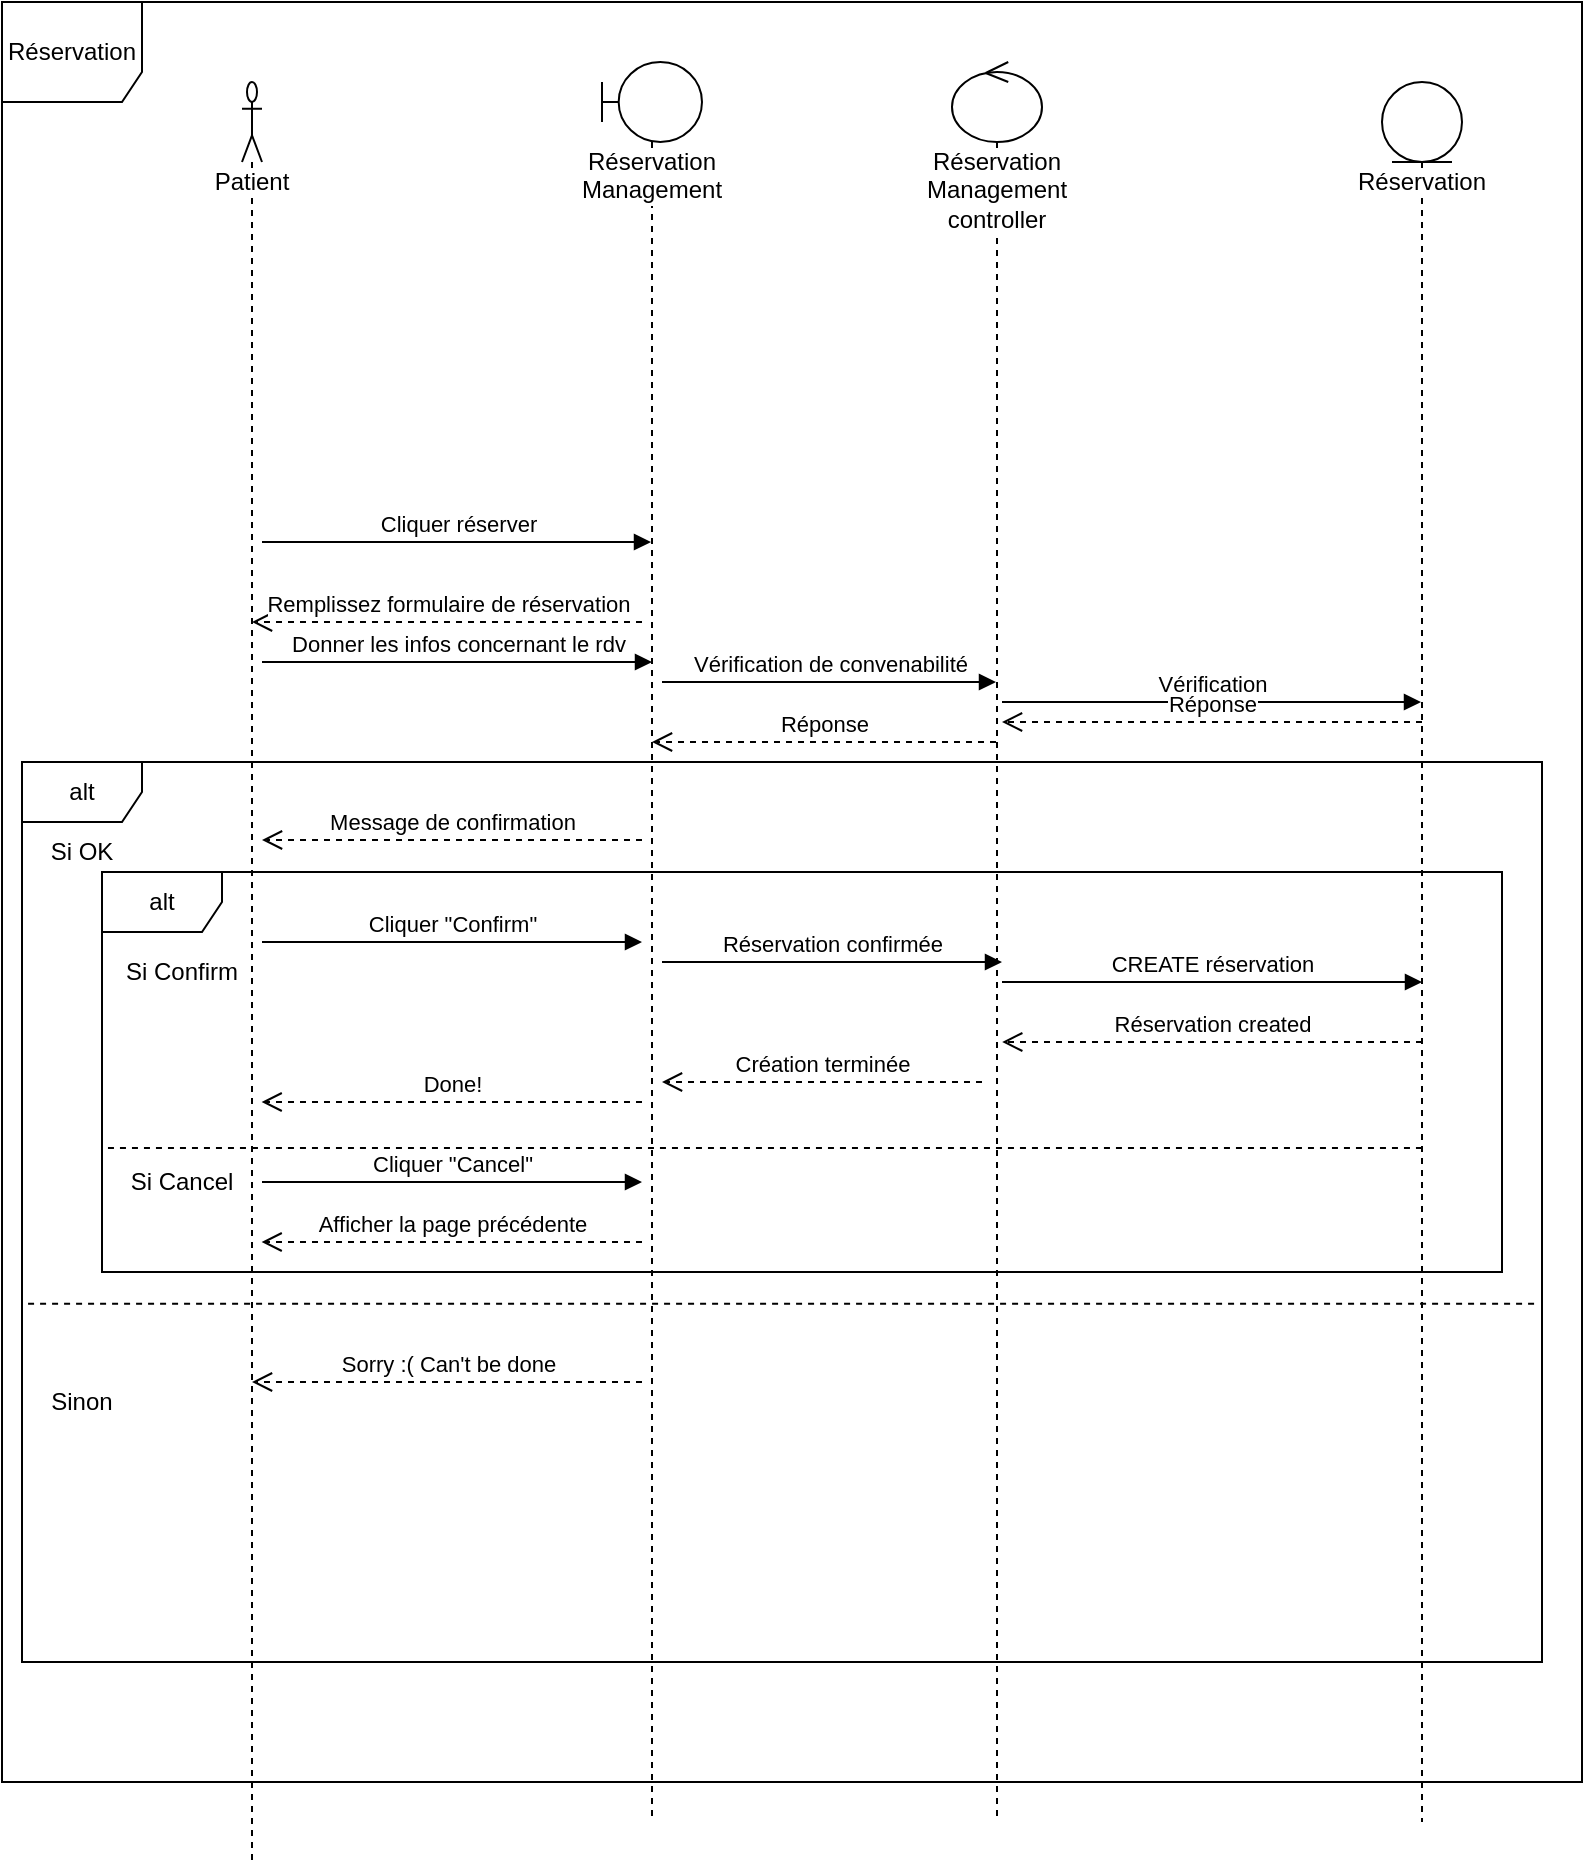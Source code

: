 <mxfile version="10.5.4" type="device"><diagram id="chPoz5LdmpBUyQcO5zTx" name="Page-1"><mxGraphModel dx="840" dy="506" grid="1" gridSize="10" guides="1" tooltips="1" connect="1" arrows="1" fold="1" page="1" pageScale="1" pageWidth="850" pageHeight="1100" math="0" shadow="0"><root><mxCell id="0"/><mxCell id="1" parent="0"/><mxCell id="Rs4aEwTWib0IYG7Q8rTW-14" value="alt" style="shape=umlFrame;whiteSpace=wrap;html=1;" parent="1" vertex="1"><mxGeometry x="50" y="705" width="700" height="200" as="geometry"/></mxCell><mxCell id="VjuR507clFlsxulzZDKX-1" value="Réservation" style="shape=umlFrame;whiteSpace=wrap;html=1;width=70;height=50;" parent="1" vertex="1"><mxGeometry y="270" width="790" height="890" as="geometry"/></mxCell><mxCell id="Rs4aEwTWib0IYG7Q8rTW-11" value="alt" style="shape=umlFrame;whiteSpace=wrap;html=1;" parent="1" vertex="1"><mxGeometry x="10" y="650" width="760" height="450" as="geometry"/></mxCell><mxCell id="2UEXE4apJw5BmhpLBmJW-8" value="Réservation Management" style="shape=umlLifeline;participant=umlBoundary;perimeter=lifelinePerimeter;whiteSpace=wrap;html=1;container=1;collapsible=0;recursiveResize=0;verticalAlign=top;spacingTop=36;labelBackgroundColor=#ffffff;outlineConnect=0;" parent="1" vertex="1"><mxGeometry x="300" y="300" width="50" height="880" as="geometry"/></mxCell><mxCell id="Rs4aEwTWib0IYG7Q8rTW-9" value="Vérification de convenabilité" style="html=1;verticalAlign=bottom;endArrow=block;" parent="2UEXE4apJw5BmhpLBmJW-8" target="2UEXE4apJw5BmhpLBmJW-10" edge="1"><mxGeometry width="80" relative="1" as="geometry"><mxPoint x="30" y="310" as="sourcePoint"/><mxPoint x="110" y="320" as="targetPoint"/></mxGeometry></mxCell><mxCell id="2UEXE4apJw5BmhpLBmJW-9" value="Patient" style="shape=umlLifeline;participant=umlActor;perimeter=lifelinePerimeter;whiteSpace=wrap;html=1;container=1;collapsible=0;recursiveResize=0;verticalAlign=top;spacingTop=36;labelBackgroundColor=#ffffff;outlineConnect=0;" parent="1" vertex="1"><mxGeometry x="120" y="310" width="10" height="890" as="geometry"/></mxCell><mxCell id="2UEXE4apJw5BmhpLBmJW-10" value="Réservation Management controller" style="shape=umlLifeline;participant=umlControl;perimeter=lifelinePerimeter;whiteSpace=wrap;html=1;container=1;collapsible=0;recursiveResize=0;verticalAlign=top;spacingTop=36;labelBackgroundColor=#ffffff;outlineConnect=0;" parent="1" vertex="1"><mxGeometry x="475" y="300" width="45" height="880" as="geometry"/></mxCell><mxCell id="4Rdxt2BwZg2ZMwaIf4f6-1" value="Vérification" style="html=1;verticalAlign=bottom;endArrow=block;" parent="2UEXE4apJw5BmhpLBmJW-10" target="2UEXE4apJw5BmhpLBmJW-11" edge="1"><mxGeometry width="80" relative="1" as="geometry"><mxPoint x="25" y="320" as="sourcePoint"/><mxPoint x="105" y="320" as="targetPoint"/></mxGeometry></mxCell><mxCell id="2UEXE4apJw5BmhpLBmJW-11" value="Réservation" style="shape=umlLifeline;participant=umlEntity;perimeter=lifelinePerimeter;whiteSpace=wrap;html=1;container=1;collapsible=0;recursiveResize=0;verticalAlign=top;spacingTop=36;labelBackgroundColor=#ffffff;outlineConnect=0;" parent="1" vertex="1"><mxGeometry x="690" y="310" width="40" height="870" as="geometry"/></mxCell><mxCell id="Rs4aEwTWib0IYG7Q8rTW-4" value="Cliquer réserver" style="html=1;verticalAlign=bottom;endArrow=block;" parent="1" target="2UEXE4apJw5BmhpLBmJW-8" edge="1"><mxGeometry width="80" relative="1" as="geometry"><mxPoint x="130" y="540" as="sourcePoint"/><mxPoint x="210" y="540" as="targetPoint"/></mxGeometry></mxCell><mxCell id="Rs4aEwTWib0IYG7Q8rTW-5" value="Remplissez formulaire de réservation" style="html=1;verticalAlign=bottom;endArrow=open;dashed=1;endSize=8;" parent="1" target="2UEXE4apJw5BmhpLBmJW-9" edge="1"><mxGeometry relative="1" as="geometry"><mxPoint x="320" y="580" as="sourcePoint"/><mxPoint x="240" y="580" as="targetPoint"/></mxGeometry></mxCell><mxCell id="Rs4aEwTWib0IYG7Q8rTW-7" value="Donner les infos concernant le rdv" style="html=1;verticalAlign=bottom;endArrow=block;" parent="1" edge="1"><mxGeometry width="80" relative="1" as="geometry"><mxPoint x="130" y="600" as="sourcePoint"/><mxPoint x="325" y="600" as="targetPoint"/></mxGeometry></mxCell><mxCell id="Rs4aEwTWib0IYG7Q8rTW-10" value="Réponse" style="html=1;verticalAlign=bottom;endArrow=open;dashed=1;endSize=8;" parent="1" source="2UEXE4apJw5BmhpLBmJW-10" target="2UEXE4apJw5BmhpLBmJW-8" edge="1"><mxGeometry relative="1" as="geometry"><mxPoint x="440" y="640" as="sourcePoint"/><mxPoint x="410" y="650" as="targetPoint"/><Array as="points"><mxPoint x="430" y="640"/></Array></mxGeometry></mxCell><mxCell id="Rs4aEwTWib0IYG7Q8rTW-13" value="Message de confirmation" style="html=1;verticalAlign=bottom;endArrow=open;dashed=1;endSize=8;" parent="1" edge="1"><mxGeometry relative="1" as="geometry"><mxPoint x="320" y="689" as="sourcePoint"/><mxPoint x="130" y="689" as="targetPoint"/></mxGeometry></mxCell><mxCell id="Rs4aEwTWib0IYG7Q8rTW-15" value="Cliquer &quot;Confirm&quot;" style="html=1;verticalAlign=bottom;endArrow=block;" parent="1" edge="1"><mxGeometry width="80" relative="1" as="geometry"><mxPoint x="130" y="740" as="sourcePoint"/><mxPoint x="320" y="740" as="targetPoint"/></mxGeometry></mxCell><mxCell id="Rs4aEwTWib0IYG7Q8rTW-16" value="Réservation confirmée" style="html=1;verticalAlign=bottom;endArrow=block;" parent="1" edge="1"><mxGeometry width="80" relative="1" as="geometry"><mxPoint x="330" y="750" as="sourcePoint"/><mxPoint x="500" y="750" as="targetPoint"/></mxGeometry></mxCell><mxCell id="Rs4aEwTWib0IYG7Q8rTW-17" value="CREATE réservation" style="html=1;verticalAlign=bottom;endArrow=block;" parent="1" edge="1"><mxGeometry width="80" relative="1" as="geometry"><mxPoint x="500" y="760" as="sourcePoint"/><mxPoint x="710" y="760" as="targetPoint"/></mxGeometry></mxCell><mxCell id="Rs4aEwTWib0IYG7Q8rTW-18" value="Réservation created" style="html=1;verticalAlign=bottom;endArrow=open;dashed=1;endSize=8;entryX=0.643;entryY=0.425;entryDx=0;entryDy=0;entryPerimeter=0;" parent="1" target="Rs4aEwTWib0IYG7Q8rTW-14" edge="1"><mxGeometry relative="1" as="geometry"><mxPoint x="710" y="790" as="sourcePoint"/><mxPoint x="630" y="790" as="targetPoint"/></mxGeometry></mxCell><mxCell id="Rs4aEwTWib0IYG7Q8rTW-19" value="Création terminée" style="html=1;verticalAlign=bottom;endArrow=open;dashed=1;endSize=8;entryX=0.4;entryY=0.525;entryDx=0;entryDy=0;entryPerimeter=0;" parent="1" target="Rs4aEwTWib0IYG7Q8rTW-14" edge="1"><mxGeometry relative="1" as="geometry"><mxPoint x="490" y="810" as="sourcePoint"/><mxPoint x="410" y="810" as="targetPoint"/></mxGeometry></mxCell><mxCell id="Rs4aEwTWib0IYG7Q8rTW-20" value="Done!" style="html=1;verticalAlign=bottom;endArrow=open;dashed=1;endSize=8;entryX=0.114;entryY=0.575;entryDx=0;entryDy=0;entryPerimeter=0;" parent="1" target="Rs4aEwTWib0IYG7Q8rTW-14" edge="1"><mxGeometry relative="1" as="geometry"><mxPoint x="320" y="820" as="sourcePoint"/><mxPoint x="240" y="820" as="targetPoint"/></mxGeometry></mxCell><mxCell id="Rs4aEwTWib0IYG7Q8rTW-22" value="Cliquer &quot;Cancel&quot;" style="html=1;verticalAlign=bottom;endArrow=block;" parent="1" edge="1"><mxGeometry width="80" relative="1" as="geometry"><mxPoint x="130" y="860" as="sourcePoint"/><mxPoint x="320" y="860" as="targetPoint"/></mxGeometry></mxCell><mxCell id="Rs4aEwTWib0IYG7Q8rTW-23" value="Afficher la page précédente" style="html=1;verticalAlign=bottom;endArrow=open;dashed=1;endSize=8;entryX=0.114;entryY=0.925;entryDx=0;entryDy=0;entryPerimeter=0;" parent="1" target="Rs4aEwTWib0IYG7Q8rTW-14" edge="1"><mxGeometry relative="1" as="geometry"><mxPoint x="320" y="890" as="sourcePoint"/><mxPoint x="240" y="890" as="targetPoint"/></mxGeometry></mxCell><mxCell id="Rs4aEwTWib0IYG7Q8rTW-24" value="Si OK" style="text;html=1;strokeColor=none;fillColor=none;align=center;verticalAlign=middle;whiteSpace=wrap;rounded=0;" parent="1" vertex="1"><mxGeometry x="20" y="685" width="40" height="20" as="geometry"/></mxCell><mxCell id="Rs4aEwTWib0IYG7Q8rTW-25" value="Si Confirm" style="text;html=1;strokeColor=none;fillColor=none;align=center;verticalAlign=middle;whiteSpace=wrap;rounded=0;" parent="1" vertex="1"><mxGeometry x="60" y="745" width="60" height="20" as="geometry"/></mxCell><mxCell id="Rs4aEwTWib0IYG7Q8rTW-28" value="Si Cancel" style="text;html=1;strokeColor=none;fillColor=none;align=center;verticalAlign=middle;whiteSpace=wrap;rounded=0;" parent="1" vertex="1"><mxGeometry x="60" y="850" width="60" height="20" as="geometry"/></mxCell><mxCell id="Rs4aEwTWib0IYG7Q8rTW-29" value="Sinon" style="text;html=1;strokeColor=none;fillColor=none;align=center;verticalAlign=middle;whiteSpace=wrap;rounded=0;" parent="1" vertex="1"><mxGeometry x="20" y="960" width="40" height="20" as="geometry"/></mxCell><mxCell id="Rs4aEwTWib0IYG7Q8rTW-31" value="" style="endArrow=none;dashed=1;html=1;exitX=-0.117;exitY=-0.35;exitDx=0;exitDy=0;exitPerimeter=0;" parent="1" source="Rs4aEwTWib0IYG7Q8rTW-28" target="2UEXE4apJw5BmhpLBmJW-11" edge="1"><mxGeometry width="50" height="50" relative="1" as="geometry"><mxPoint x="90" y="860" as="sourcePoint"/><mxPoint x="140" y="810" as="targetPoint"/></mxGeometry></mxCell><mxCell id="Rs4aEwTWib0IYG7Q8rTW-32" value="" style="endArrow=none;dashed=1;html=1;exitX=0.004;exitY=0.602;exitDx=0;exitDy=0;exitPerimeter=0;entryX=0.995;entryY=0.602;entryDx=0;entryDy=0;entryPerimeter=0;" parent="1" source="Rs4aEwTWib0IYG7Q8rTW-11" target="Rs4aEwTWib0IYG7Q8rTW-11" edge="1"><mxGeometry width="50" height="50" relative="1" as="geometry"><mxPoint x="60" y="940" as="sourcePoint"/><mxPoint x="110" y="890" as="targetPoint"/></mxGeometry></mxCell><mxCell id="Rs4aEwTWib0IYG7Q8rTW-33" value="Sorry :( Can't be done" style="html=1;verticalAlign=bottom;endArrow=open;dashed=1;endSize=8;" parent="1" target="2UEXE4apJw5BmhpLBmJW-9" edge="1"><mxGeometry relative="1" as="geometry"><mxPoint x="320" y="960" as="sourcePoint"/><mxPoint x="240" y="960" as="targetPoint"/></mxGeometry></mxCell><mxCell id="4Rdxt2BwZg2ZMwaIf4f6-2" value="Réponse" style="html=1;verticalAlign=bottom;endArrow=open;dashed=1;endSize=8;" parent="1" edge="1"><mxGeometry relative="1" as="geometry"><mxPoint x="710" y="630" as="sourcePoint"/><mxPoint x="500" y="630" as="targetPoint"/></mxGeometry></mxCell></root></mxGraphModel></diagram></mxfile>